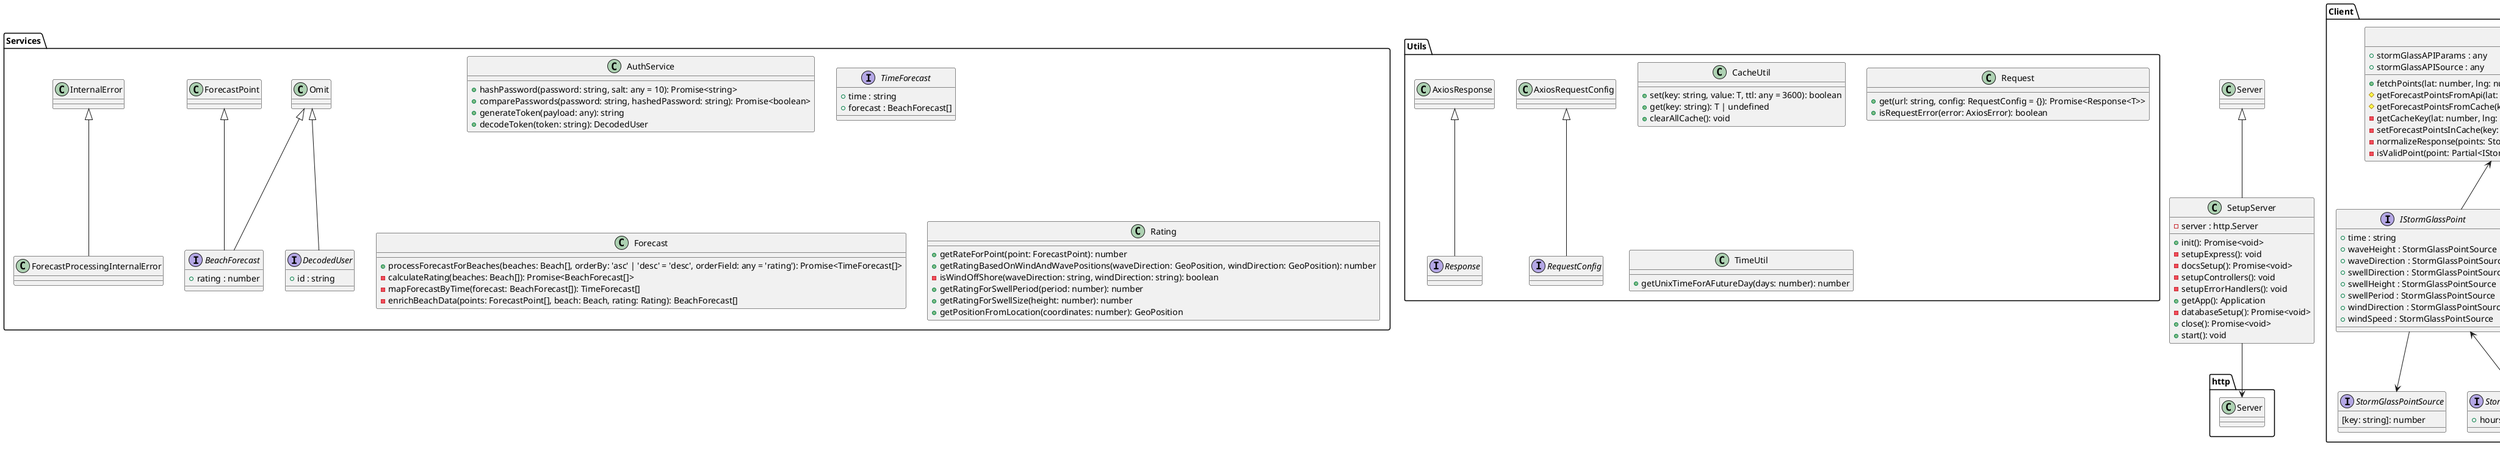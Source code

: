 @startuml class

package Client {
  interface StormGlassPointSource{
    [key: string]: number
  }

  interface IStormGlassPoint{
    +time : string
    +waveHeight : StormGlassPointSource
    +waveDirection : StormGlassPointSource
    +swellDirection : StormGlassPointSource
    +swellHeight : StormGlassPointSource
    +swellPeriod : StormGlassPointSource
    +windDirection : StormGlassPointSource
    +windSpeed : StormGlassPointSource
  }

  interface StormGlassForecastResponse{
    +hours : IStormGlassPoint[]
  }

  interface IForecastPoint{
    +time : string
    +waveHeight : number
    +waveDirection : number
    +swellDirection : number
    +swellHeight : number
    +swellPeriod : number
    +windDirection : number
    +windSpeed : number
  }

  class StormGlassUnexpectedResponseError{

  }

  class InternalError{

  }

  class ClientRequestError{

  }

  class StormGlassResponseError{

  }

  class StormGlass{
    +stormGlassAPIParams : any
    +stormGlassAPISource : any
    +fetchPoints(lat: number, lng: number): Promise<ForecastPoint[]>
    #getForecastPointsFromApi(lat: number, lng: number): Promise<ForecastPoint[]>
    #getForecastPointsFromCache(key: string): ForecastPoint[] | undefined
    -getCacheKey(lat: number, lng: number): string
    -setForecastPointsInCache(key: string, forecastPoints: ForecastPoint[]): boolean
    -normalizeResponse(points: StormGlassForecastResponse): ForecastPoint[]
    -isValidPoint(point: Partial<IStormGlassPoint>): boolean
  }

  IStormGlassPoint --> StormGlassPointSource
  InternalError <|-- StormGlassUnexpectedResponseError
  InternalError <|-- ClientRequestError
  InternalError <|-- StormGlassResponseError
  StormGlass <-- IForecastPoint
  StormGlass <-- IStormGlassPoint
  StormGlass <-- StormGlassForecastResponse
  IStormGlassPoint <-- StormGlassForecastResponse
}

package Controllers {
  class BeachesController{
    +create(req: Request, res: Response): Promise<void>
  }

  class BaseController{

  }

  BaseController <|-- BeachesController

  class ForecastController{
    +getForecastForgeLoggedUser(req: Request, res: Response): Promise<void>
  }

  class BaseController{

  }

  BaseController <|-- ForecastController

  class BaseController{
    #sendCreateUpdateErrorResponse(res: Response, error: mongoose.Error.ValidationError | Error): void
    -handleClientErrors(error: mongoose.Error.ValidationError): TypeLiteral
    #sendErrorResponse(res: Response, apiError: APIError): Response
  }

  class UsersController{
    +create(req: Request, res: Response): Promise<void>
    +authenticate(req: Request, res: Response): Promise<Response>
    +me(req: Request, res: Response): Promise<Response>
  }

  class BaseController{

  }

  BaseController <|-- UsersController

}

package Middlewares {
  interface HTTPError{
    +status : number
  }

  class Error{

  }

  Error <|-- HTTPError
}

package Models {
  enum GeoPosition {
    S = 'S',
    E = 'E',
    W = 'W',
    N = 'N',
  }

  interface Beach{
    +_id : string
    +name : string
    +position : GeoPosition
    +lat : number
    +lng : number
    +userId : string
  }

  interface BeachModel extends Beach {

  }

  BeachModel ..> BeachesController
  Beach --> GeoPosition

  interface User{
    +_id : string
    +name : string
    +email : string
    +password : string
  }

  enum CUSTOM_VALIDATION {
    DUPLICATED = 'DUPLICATED',
  }

  interface UserModel extends User{

  }

  
}

package Services {
  interface DecodedUser{
    +id : string
  }

  class Omit{

  }

  class AuthService{
    +hashPassword(password: string, salt: any = 10): Promise<string>
    +comparePasswords(password: string, hashedPassword: string): Promise<boolean>
    +generateToken(payload: any): string
    +decodeToken(token: string): DecodedUser
  }

  Omit <|-- DecodedUser
    
  interface BeachForecast{
    +rating : number
  }

  class Omit{

  }

  class ForecastPoint{

  }

  interface TimeForecast{
    +time : string
    +forecast : BeachForecast[]
  }

  class ForecastProcessingInternalError{

  }

  class InternalError{

  }

  class Forecast{
    +processForecastForBeaches(beaches: Beach[], orderBy: 'asc' | 'desc' = 'desc', orderField: any = 'rating'): Promise<TimeForecast[]>
    -calculateRating(beaches: Beach[]): Promise<BeachForecast[]>
    -mapForecastByTime(forecast: BeachForecast[]): TimeForecast[]
    -enrichBeachData(points: ForecastPoint[], beach: Beach, rating: Rating): BeachForecast[]
  }

  Omit <|-- BeachForecast
  ForecastPoint <|-- BeachForecast
  InternalError <|-- ForecastProcessingInternalError

  class Rating{
    +getRateForPoint(point: ForecastPoint): number
    +getRatingBasedOnWindAndWavePositions(waveDirection: GeoPosition, windDirection: GeoPosition): number
    -isWindOffShore(waveDirection: string, windDirection: string): boolean
    +getRatingForSwellPeriod(period: number): number
    +getRatingForSwellSize(height: number): number
    +getPositionFromLocation(coordinates: number): GeoPosition
  }

}

package Utils {
  class CacheUtil{
    +set(key: string, value: T, ttl: any = 3600): boolean
    +get(key: string): T | undefined
    +clearAllCache(): void
  }

  interface RequestConfig{

  }

  class AxiosRequestConfig{

  }

  interface Response{

  }

  class AxiosResponse{

  }

  class Request{
    +get(url: string, config: RequestConfig = {}): Promise<Response<T>>
    +isRequestError(error: AxiosError): boolean
  }

  AxiosRequestConfig <|-- RequestConfig
  AxiosResponse <|-- Response

  class TimeUtil{
    +getUnixTimeForAFutureDay(days: number): number
  }
}

class SetupServer{
  -server : http.Server
  +init(): Promise<void>
  -setupExpress(): void
  -docsSetup(): Promise<void>
  -setupControllers(): void
  -setupErrorHandlers(): void
  +getApp(): Application
  -databaseSetup(): Promise<void>
  +close(): Promise<void>
  +start(): void
}

class Server{

}

SetupServer --> http.Server
Server <|-- SetupServer


@enduml